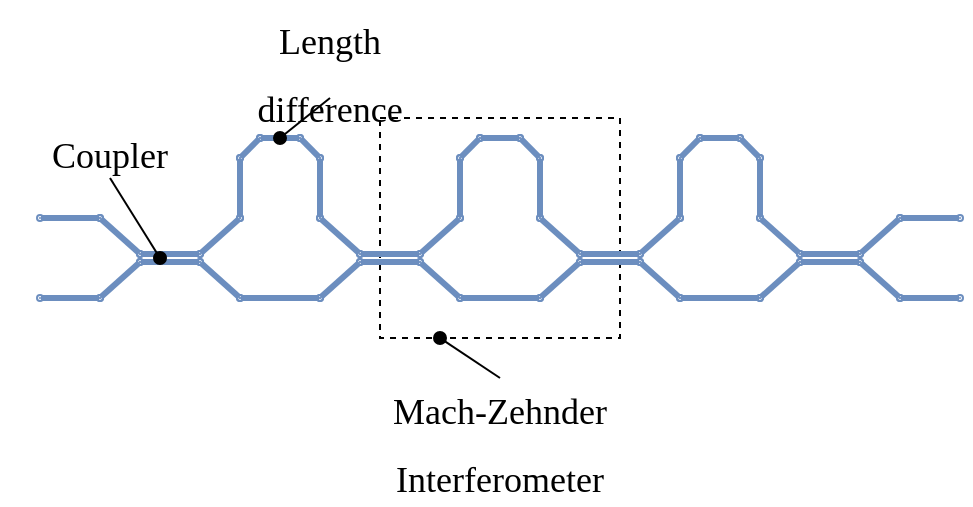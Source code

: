 <mxfile version="21.4.0" type="device">
  <diagram name="Page-1" id="oVk6OJmeQYWeN-jiUmRK">
    <mxGraphModel dx="414" dy="448" grid="1" gridSize="10" guides="1" tooltips="1" connect="1" arrows="1" fold="1" page="1" pageScale="1" pageWidth="827" pageHeight="1169" math="0" shadow="0">
      <root>
        <mxCell id="0" />
        <mxCell id="1" parent="0" />
        <mxCell id="lHOqpLfYiDpw_6H5dYu--9" value="" style="endArrow=oval;html=1;rounded=0;fillColor=#dae8fc;strokeColor=#6c8ebf;strokeWidth=3;startArrow=oval;startFill=1;jumpStyle=none;endFill=1;endSize=1;startSize=1;" edge="1" parent="1">
          <mxGeometry width="50" height="50" relative="1" as="geometry">
            <mxPoint x="340" y="280" as="sourcePoint" />
            <mxPoint x="380" y="280" as="targetPoint" />
          </mxGeometry>
        </mxCell>
        <mxCell id="lHOqpLfYiDpw_6H5dYu--10" value="" style="endArrow=oval;html=1;rounded=0;fillColor=#dae8fc;strokeColor=#6c8ebf;strokeWidth=3;startArrow=oval;startFill=1;jumpStyle=none;endFill=1;endSize=1;startSize=1;" edge="1" parent="1">
          <mxGeometry width="50" height="50" relative="1" as="geometry">
            <mxPoint x="340" y="210" as="sourcePoint" />
            <mxPoint x="340" y="240" as="targetPoint" />
          </mxGeometry>
        </mxCell>
        <mxCell id="lHOqpLfYiDpw_6H5dYu--11" value="" style="endArrow=oval;html=1;rounded=0;fillColor=#dae8fc;strokeColor=#6c8ebf;strokeWidth=3;startArrow=oval;startFill=1;jumpStyle=none;endFill=1;endSize=1;startSize=1;" edge="1" parent="1">
          <mxGeometry width="50" height="50" relative="1" as="geometry">
            <mxPoint x="380" y="210" as="sourcePoint" />
            <mxPoint x="380" y="240" as="targetPoint" />
          </mxGeometry>
        </mxCell>
        <mxCell id="lHOqpLfYiDpw_6H5dYu--12" value="" style="endArrow=oval;html=1;rounded=0;fillColor=#dae8fc;strokeColor=#6c8ebf;strokeWidth=3;startArrow=oval;startFill=1;jumpStyle=none;endFill=1;endSize=1;startSize=1;" edge="1" parent="1">
          <mxGeometry width="50" height="50" relative="1" as="geometry">
            <mxPoint x="350" y="200" as="sourcePoint" />
            <mxPoint x="340" y="210" as="targetPoint" />
          </mxGeometry>
        </mxCell>
        <mxCell id="lHOqpLfYiDpw_6H5dYu--13" value="" style="endArrow=oval;html=1;rounded=0;fillColor=#dae8fc;strokeColor=#6c8ebf;strokeWidth=3;startArrow=oval;startFill=1;jumpStyle=none;endFill=1;endSize=1;startSize=1;" edge="1" parent="1">
          <mxGeometry width="50" height="50" relative="1" as="geometry">
            <mxPoint x="380" y="210" as="sourcePoint" />
            <mxPoint x="370" y="200" as="targetPoint" />
          </mxGeometry>
        </mxCell>
        <mxCell id="lHOqpLfYiDpw_6H5dYu--14" value="" style="endArrow=oval;html=1;rounded=0;fillColor=#dae8fc;strokeColor=#6c8ebf;strokeWidth=3;startArrow=oval;startFill=1;jumpStyle=none;endFill=1;endSize=1;startSize=1;" edge="1" parent="1">
          <mxGeometry width="50" height="50" relative="1" as="geometry">
            <mxPoint x="350" y="200" as="sourcePoint" />
            <mxPoint x="370" y="200" as="targetPoint" />
          </mxGeometry>
        </mxCell>
        <mxCell id="lHOqpLfYiDpw_6H5dYu--15" value="" style="endArrow=oval;html=1;rounded=0;fillColor=#dae8fc;strokeColor=#6c8ebf;strokeWidth=3;startArrow=oval;startFill=1;jumpStyle=none;endFill=1;endSize=1;startSize=1;" edge="1" parent="1">
          <mxGeometry width="50" height="50" relative="1" as="geometry">
            <mxPoint x="380" y="280" as="sourcePoint" />
            <mxPoint x="400" y="262" as="targetPoint" />
          </mxGeometry>
        </mxCell>
        <mxCell id="lHOqpLfYiDpw_6H5dYu--16" value="" style="endArrow=oval;html=1;rounded=0;fillColor=#dae8fc;strokeColor=#6c8ebf;strokeWidth=3;startArrow=oval;startFill=1;jumpStyle=none;endFill=1;endSize=1;startSize=1;" edge="1" parent="1">
          <mxGeometry width="50" height="50" relative="1" as="geometry">
            <mxPoint x="380" y="240" as="sourcePoint" />
            <mxPoint x="400" y="258" as="targetPoint" />
          </mxGeometry>
        </mxCell>
        <mxCell id="lHOqpLfYiDpw_6H5dYu--74" value="" style="rounded=0;whiteSpace=wrap;html=1;fillColor=none;dashed=1;" vertex="1" parent="1">
          <mxGeometry x="410" y="190" width="120" height="110" as="geometry" />
        </mxCell>
        <mxCell id="lHOqpLfYiDpw_6H5dYu--1" value="" style="endArrow=oval;html=1;rounded=0;fillColor=#dae8fc;strokeColor=#6c8ebf;strokeWidth=3;startArrow=oval;startFill=1;jumpStyle=none;endSize=1;startSize=1;endFill=1;jumpSize=3;" edge="1" parent="1">
          <mxGeometry width="50" height="50" relative="1" as="geometry">
            <mxPoint x="240" y="280" as="sourcePoint" />
            <mxPoint x="270" y="280" as="targetPoint" />
          </mxGeometry>
        </mxCell>
        <mxCell id="lHOqpLfYiDpw_6H5dYu--2" value="" style="endArrow=oval;html=1;rounded=0;fillColor=#dae8fc;strokeColor=#6c8ebf;strokeWidth=3;startArrow=oval;startFill=1;jumpStyle=none;elbow=vertical;endSize=1;startSize=1;endFill=1;jumpSize=3;" edge="1" parent="1">
          <mxGeometry width="50" height="50" relative="1" as="geometry">
            <mxPoint x="240" y="240" as="sourcePoint" />
            <mxPoint x="270" y="240" as="targetPoint" />
          </mxGeometry>
        </mxCell>
        <mxCell id="lHOqpLfYiDpw_6H5dYu--3" value="" style="endArrow=oval;html=1;rounded=0;fillColor=#dae8fc;strokeColor=#6c8ebf;strokeWidth=3;startArrow=oval;startFill=1;jumpStyle=none;endSize=1;startSize=1;endFill=1;jumpSize=3;" edge="1" parent="1">
          <mxGeometry width="50" height="50" relative="1" as="geometry">
            <mxPoint x="290" y="262" as="sourcePoint" />
            <mxPoint x="320" y="262" as="targetPoint" />
          </mxGeometry>
        </mxCell>
        <mxCell id="lHOqpLfYiDpw_6H5dYu--4" value="" style="endArrow=oval;html=1;rounded=0;fillColor=#dae8fc;strokeColor=#6c8ebf;strokeWidth=3;startArrow=oval;startFill=1;jumpStyle=none;endSize=1;startSize=1;endFill=1;jumpSize=3;" edge="1" parent="1">
          <mxGeometry width="50" height="50" relative="1" as="geometry">
            <mxPoint x="290" y="258" as="sourcePoint" />
            <mxPoint x="320" y="258" as="targetPoint" />
          </mxGeometry>
        </mxCell>
        <mxCell id="lHOqpLfYiDpw_6H5dYu--5" value="" style="endArrow=oval;html=1;rounded=0;fillColor=#dae8fc;strokeColor=#6c8ebf;strokeWidth=3;startArrow=oval;startFill=1;jumpStyle=none;endSize=1;startSize=1;endFill=1;jumpSize=3;" edge="1" parent="1">
          <mxGeometry width="50" height="50" relative="1" as="geometry">
            <mxPoint x="270" y="280" as="sourcePoint" />
            <mxPoint x="290" y="262" as="targetPoint" />
          </mxGeometry>
        </mxCell>
        <mxCell id="lHOqpLfYiDpw_6H5dYu--6" value="" style="endArrow=oval;html=1;rounded=0;fillColor=#dae8fc;strokeColor=#6C8EBF;strokeWidth=3;startArrow=oval;startFill=1;jumpStyle=none;endSize=1;startSize=1;endFill=1;jumpSize=3;" edge="1" parent="1">
          <mxGeometry width="50" height="50" relative="1" as="geometry">
            <mxPoint x="270" y="240" as="sourcePoint" />
            <mxPoint x="290" y="258" as="targetPoint" />
          </mxGeometry>
        </mxCell>
        <mxCell id="lHOqpLfYiDpw_6H5dYu--7" value="" style="endArrow=oval;html=1;rounded=0;fillColor=#dae8fc;strokeColor=#6c8ebf;strokeWidth=3;startArrow=oval;startFill=1;jumpStyle=none;endSize=1;startSize=1;endFill=1;jumpSize=3;" edge="1" parent="1">
          <mxGeometry width="50" height="50" relative="1" as="geometry">
            <mxPoint x="320" y="262" as="sourcePoint" />
            <mxPoint x="340" y="280" as="targetPoint" />
          </mxGeometry>
        </mxCell>
        <mxCell id="lHOqpLfYiDpw_6H5dYu--8" value="" style="endArrow=oval;html=1;rounded=0;fillColor=#dae8fc;strokeColor=#6c8ebf;strokeWidth=3;startArrow=oval;startFill=1;jumpStyle=none;endSize=1;startSize=1;endFill=1;jumpSize=3;" edge="1" parent="1">
          <mxGeometry width="50" height="50" relative="1" as="geometry">
            <mxPoint x="320" y="258" as="sourcePoint" />
            <mxPoint x="340" y="240" as="targetPoint" />
          </mxGeometry>
        </mxCell>
        <mxCell id="lHOqpLfYiDpw_6H5dYu--41" value="" style="endArrow=oval;html=1;rounded=0;fillColor=#dae8fc;strokeColor=#6c8ebf;strokeWidth=3;startArrow=oval;startFill=1;jumpStyle=none;endFill=1;endSize=1;startSize=1;" edge="1" parent="1">
          <mxGeometry width="50" height="50" relative="1" as="geometry">
            <mxPoint x="400" y="262" as="sourcePoint" />
            <mxPoint x="430" y="262" as="targetPoint" />
          </mxGeometry>
        </mxCell>
        <mxCell id="lHOqpLfYiDpw_6H5dYu--42" value="" style="endArrow=oval;html=1;rounded=0;fillColor=#dae8fc;strokeColor=#6c8ebf;strokeWidth=3;startArrow=oval;startFill=1;jumpStyle=none;endFill=1;endSize=1;startSize=1;" edge="1" parent="1">
          <mxGeometry width="50" height="50" relative="1" as="geometry">
            <mxPoint x="400" y="258" as="sourcePoint" />
            <mxPoint x="430" y="258" as="targetPoint" />
          </mxGeometry>
        </mxCell>
        <mxCell id="lHOqpLfYiDpw_6H5dYu--43" value="" style="endArrow=oval;html=1;rounded=0;fillColor=#dae8fc;strokeColor=#6c8ebf;strokeWidth=3;startArrow=oval;startFill=1;jumpStyle=none;endFill=1;endSize=1;startSize=1;" edge="1" parent="1">
          <mxGeometry width="50" height="50" relative="1" as="geometry">
            <mxPoint x="430" y="262" as="sourcePoint" />
            <mxPoint x="450" y="280" as="targetPoint" />
          </mxGeometry>
        </mxCell>
        <mxCell id="lHOqpLfYiDpw_6H5dYu--44" value="" style="endArrow=oval;html=1;rounded=0;fillColor=#dae8fc;strokeColor=#6c8ebf;strokeWidth=3;startArrow=oval;startFill=1;jumpStyle=none;endFill=1;endSize=1;startSize=1;" edge="1" parent="1">
          <mxGeometry width="50" height="50" relative="1" as="geometry">
            <mxPoint x="430" y="258" as="sourcePoint" />
            <mxPoint x="450" y="240" as="targetPoint" />
          </mxGeometry>
        </mxCell>
        <mxCell id="lHOqpLfYiDpw_6H5dYu--45" value="" style="endArrow=oval;html=1;rounded=0;fillColor=#dae8fc;strokeColor=#6c8ebf;strokeWidth=3;startArrow=oval;startFill=1;jumpStyle=none;endFill=1;endSize=1;startSize=1;" edge="1" parent="1">
          <mxGeometry width="50" height="50" relative="1" as="geometry">
            <mxPoint x="450" y="280" as="sourcePoint" />
            <mxPoint x="490" y="280" as="targetPoint" />
          </mxGeometry>
        </mxCell>
        <mxCell id="lHOqpLfYiDpw_6H5dYu--46" value="" style="endArrow=oval;html=1;rounded=0;fillColor=#dae8fc;strokeColor=#6c8ebf;strokeWidth=3;startArrow=oval;startFill=1;jumpStyle=none;endFill=1;endSize=1;startSize=1;" edge="1" parent="1">
          <mxGeometry width="50" height="50" relative="1" as="geometry">
            <mxPoint x="450" y="210" as="sourcePoint" />
            <mxPoint x="450" y="240" as="targetPoint" />
          </mxGeometry>
        </mxCell>
        <mxCell id="lHOqpLfYiDpw_6H5dYu--47" value="" style="endArrow=oval;html=1;rounded=0;fillColor=#dae8fc;strokeColor=#6c8ebf;strokeWidth=3;startArrow=oval;startFill=1;jumpStyle=none;endFill=1;endSize=1;startSize=1;" edge="1" parent="1">
          <mxGeometry width="50" height="50" relative="1" as="geometry">
            <mxPoint x="490" y="210" as="sourcePoint" />
            <mxPoint x="490" y="240" as="targetPoint" />
          </mxGeometry>
        </mxCell>
        <mxCell id="lHOqpLfYiDpw_6H5dYu--48" value="" style="endArrow=oval;html=1;rounded=0;fillColor=#dae8fc;strokeColor=#6c8ebf;strokeWidth=3;startArrow=oval;startFill=1;jumpStyle=none;endFill=1;endSize=1;startSize=1;" edge="1" parent="1">
          <mxGeometry width="50" height="50" relative="1" as="geometry">
            <mxPoint x="460" y="200" as="sourcePoint" />
            <mxPoint x="450" y="210" as="targetPoint" />
          </mxGeometry>
        </mxCell>
        <mxCell id="lHOqpLfYiDpw_6H5dYu--49" value="" style="endArrow=oval;html=1;rounded=0;fillColor=#dae8fc;strokeColor=#6c8ebf;strokeWidth=3;startArrow=oval;startFill=1;jumpStyle=none;endFill=1;endSize=1;startSize=1;" edge="1" parent="1">
          <mxGeometry width="50" height="50" relative="1" as="geometry">
            <mxPoint x="490" y="210" as="sourcePoint" />
            <mxPoint x="480" y="200" as="targetPoint" />
          </mxGeometry>
        </mxCell>
        <mxCell id="lHOqpLfYiDpw_6H5dYu--50" value="" style="endArrow=oval;html=1;rounded=0;fillColor=#dae8fc;strokeColor=#6c8ebf;strokeWidth=3;startArrow=oval;startFill=1;jumpStyle=none;endFill=1;endSize=1;startSize=1;" edge="1" parent="1">
          <mxGeometry width="50" height="50" relative="1" as="geometry">
            <mxPoint x="460" y="200" as="sourcePoint" />
            <mxPoint x="480" y="200" as="targetPoint" />
          </mxGeometry>
        </mxCell>
        <mxCell id="lHOqpLfYiDpw_6H5dYu--51" value="" style="endArrow=oval;html=1;rounded=0;fillColor=#dae8fc;strokeColor=#6c8ebf;strokeWidth=3;startArrow=oval;startFill=1;jumpStyle=none;endFill=1;endSize=1;startSize=1;" edge="1" parent="1">
          <mxGeometry width="50" height="50" relative="1" as="geometry">
            <mxPoint x="490" y="280" as="sourcePoint" />
            <mxPoint x="510" y="262" as="targetPoint" />
          </mxGeometry>
        </mxCell>
        <mxCell id="lHOqpLfYiDpw_6H5dYu--52" value="" style="endArrow=oval;html=1;rounded=0;fillColor=#dae8fc;strokeColor=#6c8ebf;strokeWidth=3;startArrow=oval;startFill=1;jumpStyle=none;endFill=1;endSize=1;startSize=1;" edge="1" parent="1">
          <mxGeometry width="50" height="50" relative="1" as="geometry">
            <mxPoint x="490" y="240" as="sourcePoint" />
            <mxPoint x="510" y="258" as="targetPoint" />
          </mxGeometry>
        </mxCell>
        <mxCell id="lHOqpLfYiDpw_6H5dYu--53" value="" style="endArrow=oval;html=1;rounded=0;fillColor=#dae8fc;strokeColor=#6c8ebf;strokeWidth=3;startArrow=oval;startFill=1;jumpStyle=none;endFill=1;endSize=1;startSize=1;" edge="1" parent="1">
          <mxGeometry width="50" height="50" relative="1" as="geometry">
            <mxPoint x="510" y="262" as="sourcePoint" />
            <mxPoint x="540" y="262" as="targetPoint" />
          </mxGeometry>
        </mxCell>
        <mxCell id="lHOqpLfYiDpw_6H5dYu--54" value="" style="endArrow=oval;html=1;rounded=0;fillColor=#dae8fc;strokeColor=#6c8ebf;strokeWidth=3;startArrow=oval;startFill=1;jumpStyle=none;endFill=1;endSize=1;startSize=1;" edge="1" parent="1">
          <mxGeometry width="50" height="50" relative="1" as="geometry">
            <mxPoint x="510" y="258" as="sourcePoint" />
            <mxPoint x="540" y="258" as="targetPoint" />
          </mxGeometry>
        </mxCell>
        <mxCell id="lHOqpLfYiDpw_6H5dYu--55" value="" style="endArrow=oval;html=1;rounded=0;fillColor=#dae8fc;strokeColor=#6c8ebf;strokeWidth=3;startArrow=oval;startFill=1;jumpStyle=none;endFill=1;endSize=1;startSize=1;" edge="1" parent="1">
          <mxGeometry width="50" height="50" relative="1" as="geometry">
            <mxPoint x="540" y="262" as="sourcePoint" />
            <mxPoint x="560" y="280" as="targetPoint" />
          </mxGeometry>
        </mxCell>
        <mxCell id="lHOqpLfYiDpw_6H5dYu--56" value="" style="endArrow=oval;html=1;rounded=0;fillColor=#dae8fc;strokeColor=#6c8ebf;strokeWidth=3;startArrow=oval;startFill=1;jumpStyle=none;endFill=1;endSize=1;startSize=1;" edge="1" parent="1">
          <mxGeometry width="50" height="50" relative="1" as="geometry">
            <mxPoint x="540" y="258" as="sourcePoint" />
            <mxPoint x="560" y="240" as="targetPoint" />
          </mxGeometry>
        </mxCell>
        <mxCell id="lHOqpLfYiDpw_6H5dYu--57" value="" style="endArrow=oval;html=1;rounded=0;fillColor=#dae8fc;strokeColor=#6c8ebf;strokeWidth=3;startArrow=oval;startFill=1;jumpStyle=none;endFill=1;endSize=1;startSize=1;" edge="1" parent="1">
          <mxGeometry width="50" height="50" relative="1" as="geometry">
            <mxPoint x="560" y="280" as="sourcePoint" />
            <mxPoint x="600" y="280" as="targetPoint" />
          </mxGeometry>
        </mxCell>
        <mxCell id="lHOqpLfYiDpw_6H5dYu--58" value="" style="endArrow=oval;html=1;rounded=0;fillColor=#dae8fc;strokeColor=#6c8ebf;strokeWidth=3;startArrow=oval;startFill=1;jumpStyle=none;endFill=1;endSize=1;startSize=1;" edge="1" parent="1">
          <mxGeometry width="50" height="50" relative="1" as="geometry">
            <mxPoint x="560" y="210" as="sourcePoint" />
            <mxPoint x="560" y="240" as="targetPoint" />
          </mxGeometry>
        </mxCell>
        <mxCell id="lHOqpLfYiDpw_6H5dYu--59" value="" style="endArrow=oval;html=1;rounded=0;fillColor=#dae8fc;strokeColor=#6c8ebf;strokeWidth=3;startArrow=oval;startFill=1;jumpStyle=none;endFill=1;endSize=1;startSize=1;" edge="1" parent="1">
          <mxGeometry width="50" height="50" relative="1" as="geometry">
            <mxPoint x="600" y="210" as="sourcePoint" />
            <mxPoint x="600" y="240" as="targetPoint" />
          </mxGeometry>
        </mxCell>
        <mxCell id="lHOqpLfYiDpw_6H5dYu--60" value="" style="endArrow=oval;html=1;rounded=0;fillColor=#dae8fc;strokeColor=#6c8ebf;strokeWidth=3;startArrow=oval;startFill=1;jumpStyle=none;endFill=1;endSize=1;startSize=1;" edge="1" parent="1">
          <mxGeometry width="50" height="50" relative="1" as="geometry">
            <mxPoint x="570" y="200" as="sourcePoint" />
            <mxPoint x="560" y="210" as="targetPoint" />
          </mxGeometry>
        </mxCell>
        <mxCell id="lHOqpLfYiDpw_6H5dYu--61" value="" style="endArrow=oval;html=1;rounded=0;fillColor=#dae8fc;strokeColor=#6c8ebf;strokeWidth=3;startArrow=oval;startFill=1;jumpStyle=none;endFill=1;endSize=1;startSize=1;" edge="1" parent="1">
          <mxGeometry width="50" height="50" relative="1" as="geometry">
            <mxPoint x="600" y="210" as="sourcePoint" />
            <mxPoint x="590" y="200" as="targetPoint" />
          </mxGeometry>
        </mxCell>
        <mxCell id="lHOqpLfYiDpw_6H5dYu--62" value="" style="endArrow=oval;html=1;rounded=0;fillColor=#dae8fc;strokeColor=#6c8ebf;strokeWidth=3;startArrow=oval;startFill=1;jumpStyle=none;endFill=1;endSize=1;startSize=1;" edge="1" parent="1">
          <mxGeometry width="50" height="50" relative="1" as="geometry">
            <mxPoint x="570" y="200" as="sourcePoint" />
            <mxPoint x="590" y="200" as="targetPoint" />
          </mxGeometry>
        </mxCell>
        <mxCell id="lHOqpLfYiDpw_6H5dYu--63" value="" style="endArrow=oval;html=1;rounded=0;fillColor=#dae8fc;strokeColor=#6c8ebf;strokeWidth=3;startArrow=oval;startFill=1;jumpStyle=none;endFill=1;endSize=1;startSize=1;" edge="1" parent="1">
          <mxGeometry width="50" height="50" relative="1" as="geometry">
            <mxPoint x="600" y="280" as="sourcePoint" />
            <mxPoint x="620" y="262" as="targetPoint" />
          </mxGeometry>
        </mxCell>
        <mxCell id="lHOqpLfYiDpw_6H5dYu--64" value="" style="endArrow=oval;html=1;rounded=0;fillColor=#dae8fc;strokeColor=#6c8ebf;strokeWidth=3;startArrow=oval;startFill=1;jumpStyle=none;endFill=1;endSize=1;startSize=1;" edge="1" parent="1">
          <mxGeometry width="50" height="50" relative="1" as="geometry">
            <mxPoint x="600" y="240" as="sourcePoint" />
            <mxPoint x="620" y="258" as="targetPoint" />
          </mxGeometry>
        </mxCell>
        <mxCell id="lHOqpLfYiDpw_6H5dYu--65" value="" style="endArrow=oval;html=1;rounded=0;fillColor=#dae8fc;strokeColor=#6c8ebf;strokeWidth=3;startArrow=oval;startFill=1;jumpStyle=none;endFill=1;endSize=1;startSize=1;" edge="1" parent="1">
          <mxGeometry width="50" height="50" relative="1" as="geometry">
            <mxPoint x="700" y="280" as="sourcePoint" />
            <mxPoint x="670" y="280" as="targetPoint" />
          </mxGeometry>
        </mxCell>
        <mxCell id="lHOqpLfYiDpw_6H5dYu--66" value="" style="endArrow=oval;html=1;rounded=0;fillColor=#dae8fc;strokeColor=#6c8ebf;strokeWidth=3;startArrow=oval;startFill=1;jumpStyle=none;endFill=1;endSize=1;startSize=1;" edge="1" parent="1">
          <mxGeometry width="50" height="50" relative="1" as="geometry">
            <mxPoint x="700" y="240" as="sourcePoint" />
            <mxPoint x="670" y="240" as="targetPoint" />
          </mxGeometry>
        </mxCell>
        <mxCell id="lHOqpLfYiDpw_6H5dYu--67" value="" style="endArrow=oval;html=1;rounded=0;fillColor=#dae8fc;strokeColor=#6c8ebf;strokeWidth=3;startArrow=oval;startFill=1;jumpStyle=none;endFill=1;endSize=1;startSize=1;" edge="1" parent="1">
          <mxGeometry width="50" height="50" relative="1" as="geometry">
            <mxPoint x="650" y="262" as="sourcePoint" />
            <mxPoint x="620" y="262" as="targetPoint" />
          </mxGeometry>
        </mxCell>
        <mxCell id="lHOqpLfYiDpw_6H5dYu--68" value="" style="endArrow=oval;html=1;rounded=0;fillColor=#dae8fc;strokeColor=#6c8ebf;strokeWidth=3;startArrow=oval;startFill=1;jumpStyle=none;endFill=1;endSize=1;startSize=1;" edge="1" parent="1">
          <mxGeometry width="50" height="50" relative="1" as="geometry">
            <mxPoint x="650" y="258" as="sourcePoint" />
            <mxPoint x="620" y="258" as="targetPoint" />
          </mxGeometry>
        </mxCell>
        <mxCell id="lHOqpLfYiDpw_6H5dYu--69" value="" style="endArrow=oval;html=1;rounded=0;fillColor=#dae8fc;strokeColor=#6c8ebf;strokeWidth=3;startArrow=oval;startFill=1;jumpStyle=none;endFill=1;endSize=1;startSize=1;" edge="1" parent="1">
          <mxGeometry width="50" height="50" relative="1" as="geometry">
            <mxPoint x="670" y="280" as="sourcePoint" />
            <mxPoint x="650" y="262" as="targetPoint" />
          </mxGeometry>
        </mxCell>
        <mxCell id="lHOqpLfYiDpw_6H5dYu--70" value="" style="endArrow=oval;html=1;rounded=0;fillColor=#dae8fc;strokeColor=#6c8ebf;strokeWidth=3;startArrow=oval;startFill=1;jumpStyle=none;endFill=1;endSize=1;startSize=1;" edge="1" parent="1">
          <mxGeometry width="50" height="50" relative="1" as="geometry">
            <mxPoint x="670" y="240" as="sourcePoint" />
            <mxPoint x="650" y="258" as="targetPoint" />
          </mxGeometry>
        </mxCell>
        <mxCell id="lHOqpLfYiDpw_6H5dYu--72" value="" style="endArrow=oval;html=1;rounded=0;endFill=1;exitX=0.5;exitY=1;exitDx=0;exitDy=0;" edge="1" parent="1" source="lHOqpLfYiDpw_6H5dYu--77">
          <mxGeometry width="50" height="50" relative="1" as="geometry">
            <mxPoint x="280" y="220" as="sourcePoint" />
            <mxPoint x="300" y="260" as="targetPoint" />
          </mxGeometry>
        </mxCell>
        <mxCell id="lHOqpLfYiDpw_6H5dYu--73" value="" style="endArrow=oval;html=1;rounded=0;endFill=1;exitX=0.5;exitY=1;exitDx=0;exitDy=0;" edge="1" parent="1" source="lHOqpLfYiDpw_6H5dYu--76">
          <mxGeometry width="50" height="50" relative="1" as="geometry">
            <mxPoint x="380" y="180" as="sourcePoint" />
            <mxPoint x="360" y="200" as="targetPoint" />
          </mxGeometry>
        </mxCell>
        <mxCell id="lHOqpLfYiDpw_6H5dYu--75" value="" style="endArrow=oval;html=1;rounded=0;endFill=1;exitX=0.5;exitY=0;exitDx=0;exitDy=0;entryX=0.25;entryY=1;entryDx=0;entryDy=0;" edge="1" parent="1" source="lHOqpLfYiDpw_6H5dYu--78" target="lHOqpLfYiDpw_6H5dYu--74">
          <mxGeometry width="50" height="50" relative="1" as="geometry">
            <mxPoint x="450" y="320" as="sourcePoint" />
            <mxPoint x="430" y="300" as="targetPoint" />
          </mxGeometry>
        </mxCell>
        <mxCell id="lHOqpLfYiDpw_6H5dYu--76" value="&lt;font style=&quot;font-size: 18px;&quot;&gt;Length difference&lt;/font&gt;" style="text;html=1;strokeColor=none;fillColor=none;align=center;verticalAlign=middle;whiteSpace=wrap;rounded=0;fontFamily=UGent Panno Text;fontSize=28;" vertex="1" parent="1">
          <mxGeometry x="330" y="150" width="110" height="30" as="geometry" />
        </mxCell>
        <mxCell id="lHOqpLfYiDpw_6H5dYu--77" value="&lt;font style=&quot;font-size: 18px;&quot;&gt;Coupler&lt;/font&gt;" style="text;html=1;strokeColor=none;fillColor=none;align=center;verticalAlign=middle;whiteSpace=wrap;rounded=0;fontFamily=UGent Panno Text;fontSize=28;fontColor=#000000;" vertex="1" parent="1">
          <mxGeometry x="220" y="190" width="110" height="30" as="geometry" />
        </mxCell>
        <mxCell id="lHOqpLfYiDpw_6H5dYu--78" value="&lt;font style=&quot;font-size: 18px;&quot;&gt;Mach-Zehnder Interferometer&lt;/font&gt;" style="text;html=1;strokeColor=none;fillColor=none;align=center;verticalAlign=middle;whiteSpace=wrap;rounded=0;fontFamily=UGent Panno Text;fontSize=28;" vertex="1" parent="1">
          <mxGeometry x="415" y="320" width="110" height="60" as="geometry" />
        </mxCell>
      </root>
    </mxGraphModel>
  </diagram>
</mxfile>
